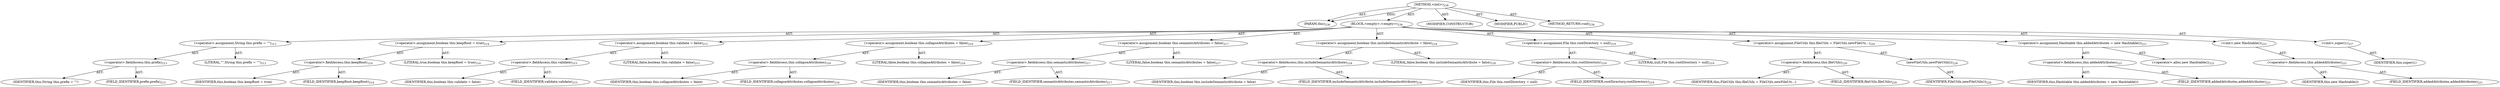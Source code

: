 digraph "&lt;init&gt;" {  
"111669149696" [label = <(METHOD,&lt;init&gt;)<SUB>236</SUB>> ]
"115964117015" [label = <(PARAM,this)<SUB>236</SUB>> ]
"25769803776" [label = <(BLOCK,&lt;empty&gt;,&lt;empty&gt;)<SUB>236</SUB>> ]
"30064771073" [label = <(&lt;operator&gt;.assignment,String this.prefix = &quot;&quot;)<SUB>213</SUB>> ]
"30064771074" [label = <(&lt;operator&gt;.fieldAccess,this.prefix)<SUB>213</SUB>> ]
"68719476780" [label = <(IDENTIFIER,this,String this.prefix = &quot;&quot;)> ]
"55834574848" [label = <(FIELD_IDENTIFIER,prefix,prefix)<SUB>213</SUB>> ]
"90194313216" [label = <(LITERAL,&quot;&quot;,String this.prefix = &quot;&quot;)<SUB>213</SUB>> ]
"30064771075" [label = <(&lt;operator&gt;.assignment,boolean this.keepRoot = true)<SUB>214</SUB>> ]
"30064771076" [label = <(&lt;operator&gt;.fieldAccess,this.keepRoot)<SUB>214</SUB>> ]
"68719476781" [label = <(IDENTIFIER,this,boolean this.keepRoot = true)> ]
"55834574849" [label = <(FIELD_IDENTIFIER,keepRoot,keepRoot)<SUB>214</SUB>> ]
"90194313217" [label = <(LITERAL,true,boolean this.keepRoot = true)<SUB>214</SUB>> ]
"30064771077" [label = <(&lt;operator&gt;.assignment,boolean this.validate = false)<SUB>215</SUB>> ]
"30064771078" [label = <(&lt;operator&gt;.fieldAccess,this.validate)<SUB>215</SUB>> ]
"68719476782" [label = <(IDENTIFIER,this,boolean this.validate = false)> ]
"55834574850" [label = <(FIELD_IDENTIFIER,validate,validate)<SUB>215</SUB>> ]
"90194313218" [label = <(LITERAL,false,boolean this.validate = false)<SUB>215</SUB>> ]
"30064771079" [label = <(&lt;operator&gt;.assignment,boolean this.collapseAttributes = false)<SUB>216</SUB>> ]
"30064771080" [label = <(&lt;operator&gt;.fieldAccess,this.collapseAttributes)<SUB>216</SUB>> ]
"68719476783" [label = <(IDENTIFIER,this,boolean this.collapseAttributes = false)> ]
"55834574851" [label = <(FIELD_IDENTIFIER,collapseAttributes,collapseAttributes)<SUB>216</SUB>> ]
"90194313219" [label = <(LITERAL,false,boolean this.collapseAttributes = false)<SUB>216</SUB>> ]
"30064771081" [label = <(&lt;operator&gt;.assignment,boolean this.semanticAttributes = false)<SUB>217</SUB>> ]
"30064771082" [label = <(&lt;operator&gt;.fieldAccess,this.semanticAttributes)<SUB>217</SUB>> ]
"68719476784" [label = <(IDENTIFIER,this,boolean this.semanticAttributes = false)> ]
"55834574852" [label = <(FIELD_IDENTIFIER,semanticAttributes,semanticAttributes)<SUB>217</SUB>> ]
"90194313220" [label = <(LITERAL,false,boolean this.semanticAttributes = false)<SUB>217</SUB>> ]
"30064771083" [label = <(&lt;operator&gt;.assignment,boolean this.includeSemanticAttribute = false)<SUB>218</SUB>> ]
"30064771084" [label = <(&lt;operator&gt;.fieldAccess,this.includeSemanticAttribute)<SUB>218</SUB>> ]
"68719476785" [label = <(IDENTIFIER,this,boolean this.includeSemanticAttribute = false)> ]
"55834574853" [label = <(FIELD_IDENTIFIER,includeSemanticAttribute,includeSemanticAttribute)<SUB>218</SUB>> ]
"90194313221" [label = <(LITERAL,false,boolean this.includeSemanticAttribute = false)<SUB>218</SUB>> ]
"30064771085" [label = <(&lt;operator&gt;.assignment,File this.rootDirectory = null)<SUB>219</SUB>> ]
"30064771086" [label = <(&lt;operator&gt;.fieldAccess,this.rootDirectory)<SUB>219</SUB>> ]
"68719476786" [label = <(IDENTIFIER,this,File this.rootDirectory = null)> ]
"55834574854" [label = <(FIELD_IDENTIFIER,rootDirectory,rootDirectory)<SUB>219</SUB>> ]
"90194313222" [label = <(LITERAL,null,File this.rootDirectory = null)<SUB>219</SUB>> ]
"30064771087" [label = <(&lt;operator&gt;.assignment,FileUtils this.fileUtils = FileUtils.newFileUti...)<SUB>220</SUB>> ]
"30064771088" [label = <(&lt;operator&gt;.fieldAccess,this.fileUtils)<SUB>220</SUB>> ]
"68719476787" [label = <(IDENTIFIER,this,FileUtils this.fileUtils = FileUtils.newFileUti...)> ]
"55834574855" [label = <(FIELD_IDENTIFIER,fileUtils,fileUtils)<SUB>220</SUB>> ]
"30064771089" [label = <(newFileUtils,newFileUtils())<SUB>220</SUB>> ]
"68719476788" [label = <(IDENTIFIER,FileUtils,newFileUtils())<SUB>220</SUB>> ]
"30064771090" [label = <(&lt;operator&gt;.assignment,Hashtable this.addedAttributes = new Hashtable())<SUB>221</SUB>> ]
"30064771091" [label = <(&lt;operator&gt;.fieldAccess,this.addedAttributes)<SUB>221</SUB>> ]
"68719476789" [label = <(IDENTIFIER,this,Hashtable this.addedAttributes = new Hashtable())> ]
"55834574856" [label = <(FIELD_IDENTIFIER,addedAttributes,addedAttributes)<SUB>221</SUB>> ]
"30064771092" [label = <(&lt;operator&gt;.alloc,new Hashtable())<SUB>221</SUB>> ]
"30064771093" [label = <(&lt;init&gt;,new Hashtable())<SUB>221</SUB>> ]
"30064771094" [label = <(&lt;operator&gt;.fieldAccess,this.addedAttributes)<SUB>221</SUB>> ]
"68719476790" [label = <(IDENTIFIER,this,new Hashtable())> ]
"55834574857" [label = <(FIELD_IDENTIFIER,addedAttributes,addedAttributes)<SUB>221</SUB>> ]
"30064771072" [label = <(&lt;init&gt;,super();)<SUB>237</SUB>> ]
"68719476779" [label = <(IDENTIFIER,this,super();)> ]
"133143986200" [label = <(MODIFIER,CONSTRUCTOR)> ]
"133143986201" [label = <(MODIFIER,PUBLIC)> ]
"128849018880" [label = <(METHOD_RETURN,void)<SUB>238</SUB>> ]
  "111669149696" -> "115964117015"  [ label = "AST: "] 
  "111669149696" -> "25769803776"  [ label = "AST: "] 
  "111669149696" -> "133143986200"  [ label = "AST: "] 
  "111669149696" -> "133143986201"  [ label = "AST: "] 
  "111669149696" -> "128849018880"  [ label = "AST: "] 
  "25769803776" -> "30064771073"  [ label = "AST: "] 
  "25769803776" -> "30064771075"  [ label = "AST: "] 
  "25769803776" -> "30064771077"  [ label = "AST: "] 
  "25769803776" -> "30064771079"  [ label = "AST: "] 
  "25769803776" -> "30064771081"  [ label = "AST: "] 
  "25769803776" -> "30064771083"  [ label = "AST: "] 
  "25769803776" -> "30064771085"  [ label = "AST: "] 
  "25769803776" -> "30064771087"  [ label = "AST: "] 
  "25769803776" -> "30064771090"  [ label = "AST: "] 
  "25769803776" -> "30064771093"  [ label = "AST: "] 
  "25769803776" -> "30064771072"  [ label = "AST: "] 
  "30064771073" -> "30064771074"  [ label = "AST: "] 
  "30064771073" -> "90194313216"  [ label = "AST: "] 
  "30064771074" -> "68719476780"  [ label = "AST: "] 
  "30064771074" -> "55834574848"  [ label = "AST: "] 
  "30064771075" -> "30064771076"  [ label = "AST: "] 
  "30064771075" -> "90194313217"  [ label = "AST: "] 
  "30064771076" -> "68719476781"  [ label = "AST: "] 
  "30064771076" -> "55834574849"  [ label = "AST: "] 
  "30064771077" -> "30064771078"  [ label = "AST: "] 
  "30064771077" -> "90194313218"  [ label = "AST: "] 
  "30064771078" -> "68719476782"  [ label = "AST: "] 
  "30064771078" -> "55834574850"  [ label = "AST: "] 
  "30064771079" -> "30064771080"  [ label = "AST: "] 
  "30064771079" -> "90194313219"  [ label = "AST: "] 
  "30064771080" -> "68719476783"  [ label = "AST: "] 
  "30064771080" -> "55834574851"  [ label = "AST: "] 
  "30064771081" -> "30064771082"  [ label = "AST: "] 
  "30064771081" -> "90194313220"  [ label = "AST: "] 
  "30064771082" -> "68719476784"  [ label = "AST: "] 
  "30064771082" -> "55834574852"  [ label = "AST: "] 
  "30064771083" -> "30064771084"  [ label = "AST: "] 
  "30064771083" -> "90194313221"  [ label = "AST: "] 
  "30064771084" -> "68719476785"  [ label = "AST: "] 
  "30064771084" -> "55834574853"  [ label = "AST: "] 
  "30064771085" -> "30064771086"  [ label = "AST: "] 
  "30064771085" -> "90194313222"  [ label = "AST: "] 
  "30064771086" -> "68719476786"  [ label = "AST: "] 
  "30064771086" -> "55834574854"  [ label = "AST: "] 
  "30064771087" -> "30064771088"  [ label = "AST: "] 
  "30064771087" -> "30064771089"  [ label = "AST: "] 
  "30064771088" -> "68719476787"  [ label = "AST: "] 
  "30064771088" -> "55834574855"  [ label = "AST: "] 
  "30064771089" -> "68719476788"  [ label = "AST: "] 
  "30064771090" -> "30064771091"  [ label = "AST: "] 
  "30064771090" -> "30064771092"  [ label = "AST: "] 
  "30064771091" -> "68719476789"  [ label = "AST: "] 
  "30064771091" -> "55834574856"  [ label = "AST: "] 
  "30064771093" -> "30064771094"  [ label = "AST: "] 
  "30064771094" -> "68719476790"  [ label = "AST: "] 
  "30064771094" -> "55834574857"  [ label = "AST: "] 
  "30064771072" -> "68719476779"  [ label = "AST: "] 
  "111669149696" -> "115964117015"  [ label = "DDG: "] 
}
